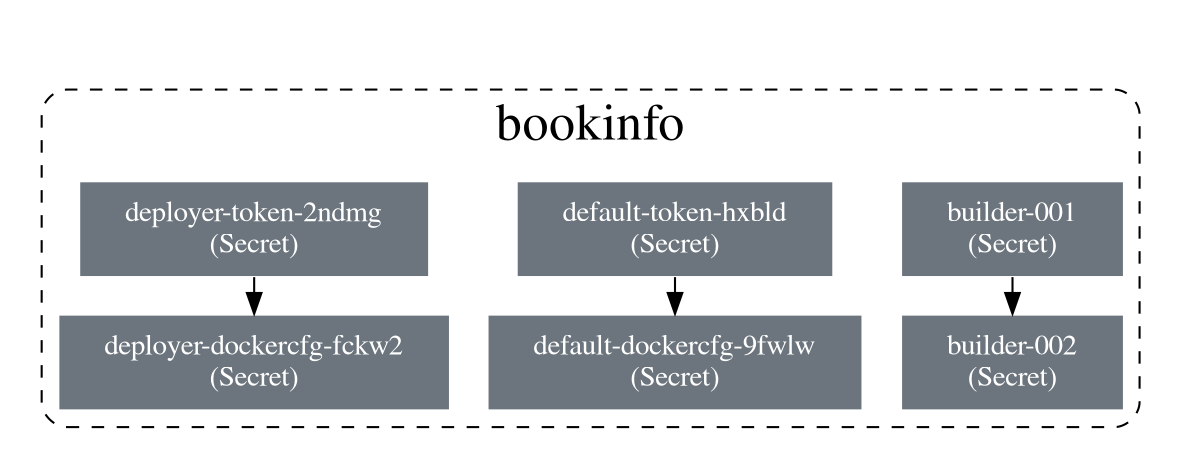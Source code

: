 
digraph { 
 subgraph cluster_0 {
 subgraph cluster_1 {
   label="bookinfo";fontname="Times 100";fontsize="25.00";style="rounded, dashed";

R1[color="#ffffff",
    fillcolor="#6c757d",
    fontcolor="white",
    fontname="Times 100",
    label="builder-001\n(Secret)",
    penwidth="1.0",
    shape="box",
    style="filled",
    margin="0.3,0.11"];


R2[color="#ffffff",
    fillcolor="#6c757d",
    fontcolor="white",
    fontname="Times 100",
    label="builder-002\n(Secret)",
    penwidth="1.0",
    shape="box",
    style="filled",
    margin="0.3,0.11"];

R3[color="#ffffff",
    fillcolor="#6c757d",
    fontcolor="white",
    fontname="Times 100",
    label="default-dockercfg-9fwlw\n(Secret)",
    penwidth="1.0",
    shape="box",
    style="filled",
    margin="0.3,0.11"];

R4[color="#ffffff",
    fillcolor="#6c757d",
    fontcolor="white",
    fontname="Times 100",
    label="default-token-hxbld\n(Secret)",
    penwidth="1.0",
    shape="box",
    style="filled",
    margin="0.3,0.11"];


R5[color="#ffffff",
    fillcolor="#6c757d",
    fontcolor="white",
    fontname="Times 100",
    label="deployer-token-2ndmg\n(Secret)",
    penwidth="1.0",
    shape="box",
    style="filled",
    margin="0.3,0.11"];    
R6[color="#ffffff",
    fillcolor="#6c757d",
    fontcolor="white",
    fontname="Times 100",
    label="deployer-dockercfg-fckw2\n(Secret)",
    penwidth="1.0",
    shape="box",
    style="filled",
    margin="0.3,0.11"];

   R1->R2;
   R4->R3;
   R5->R6;

   ranksep = 1;   }
   label="cluster-level";style="invis"; ranksep = 1; } }    
